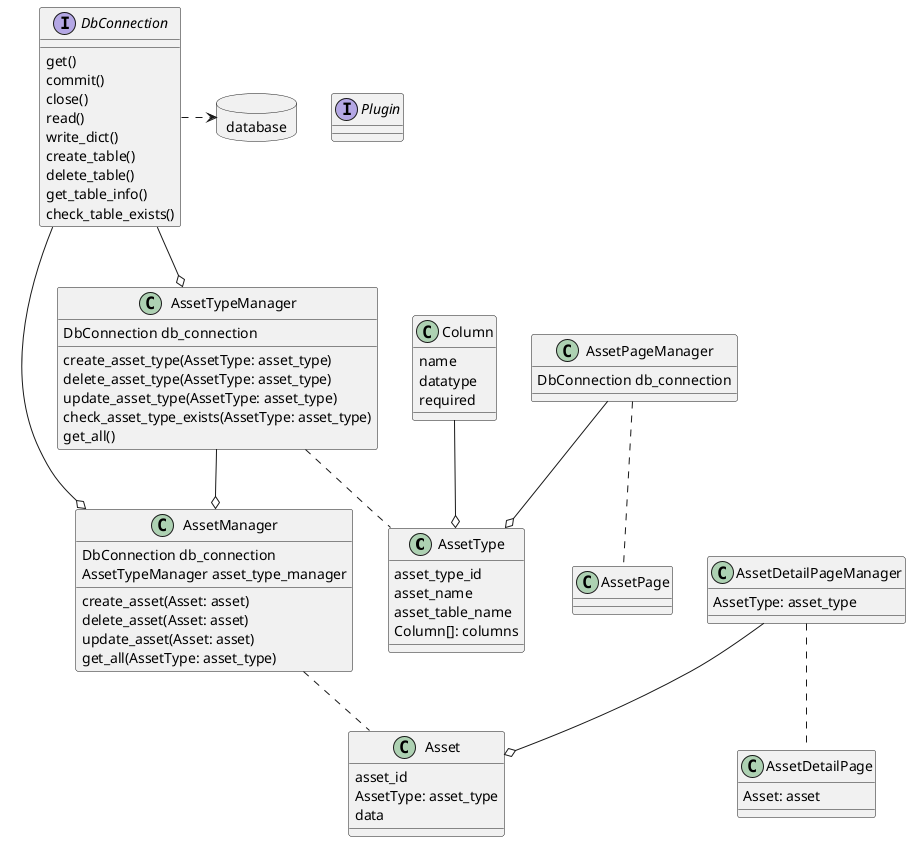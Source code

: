 @startuml test

allow_mixing

class AssetType {
    asset_type_id
    asset_name
    asset_table_name
    Column[]: columns
}

class Column {
    name
    datatype
    required
}

class Asset {
    asset_id
    AssetType: asset_type
    data
}

class AssetTypeManager {
    DbConnection db_connection
    create_asset_type(AssetType: asset_type)
    delete_asset_type(AssetType: asset_type)
    update_asset_type(AssetType: asset_type)
    check_asset_type_exists(AssetType: asset_type)
    get_all()
}

class AssetPageManager {
    DbConnection db_connection
}

class AssetPage {

}

class AssetDetailPageManager {
    AssetType: asset_type
}

class AssetDetailPage {
    Asset: asset
}

class AssetManager  {
    DbConnection db_connection
    AssetTypeManager asset_type_manager
    create_asset(Asset: asset)
    delete_asset(Asset: asset)
    update_asset(Asset: asset)
    get_all(AssetType: asset_type)
}

interface DbConnection {
    get()
    commit()
    close()
    read()
    write_dict()
    create_table()
    delete_table()
    get_table_info()
    check_table_exists()
}

interface Plugin {

}

database database

DbConnection .> database
DbConnection --o AssetManager
DbConnection --o AssetTypeManager
AssetTypeManager --o AssetManager
AssetTypeManager .. AssetType
AssetManager .. Asset
Column --o AssetType
AssetPageManager --o AssetType
AssetPageManager .. AssetPage
AssetDetailPageManager .. AssetDetailPage
AssetDetailPageManager --o Asset

@enduml